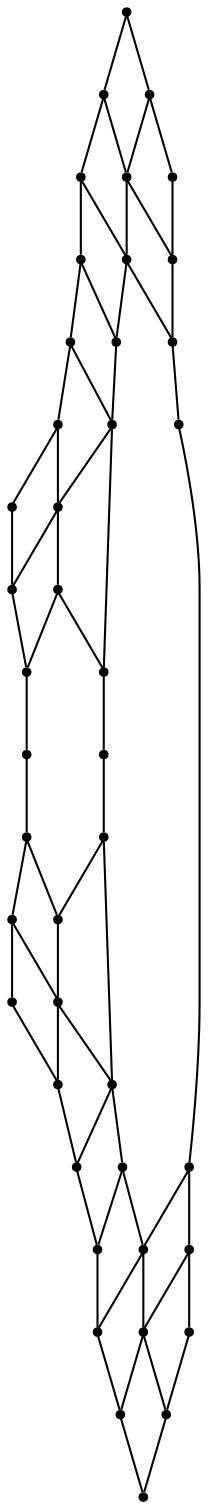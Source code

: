 graph {
  node [shape=point,comment="{\"directed\":false,\"doi\":\"10.1007/11618058_3\",\"figure\":\"4 (2)\"}"]

  v0 [pos="496.0422692587209,1464.753958975622"]
  v1 [pos="491.85399368640986,1469.1997979038447"]
  v2 [pos="487.4865132176599,1445.80813784932"]
  v3 [pos="486.5540436500727,1474.9623113824418"]
  v4 [pos="480.58939407703485,1452.8289610101274"]
  v5 [pos="473.8548112736192,1407.72064268127"]
  v6 [pos="469.32479446765984,1464.9539762689164"]
  v7 [pos="462.2943268531977,1418.3622811191767"]
  v8 [pos="461.01075240734014,1351.6373131626337"]
  v9 [pos="430.40089480377907,1452.5706424269567"]
  v10 [pos="454.5501714662064,1351.6622994297236"]
  v11 [pos="445.0244515352471,1295.2081495477248"]
  v12 [pos="431.2968874909157,1284.6664879673212"]
  v13 [pos="434.59750068132263,1256.0664627903193"]
  v14 [pos="428.48387536337214,1236.124783153682"]
  v15 [pos="423.0495276162791,1248.5206419183305"]
  v16 [pos="395.58191201853197,1251.3581409010778"]
  v17 [pos="352.5238996638808,1461.4748134169467"]
  v18 [pos="415.68149186954946,1230.3289864414423"]
  v19 [pos="404.3918933957122,1235.624803498734"]
  v20 [pos="389.93920330668607,1221.2331587029983"]
  v21 [pos="347.1979094749273,1246.058127676794"]
  v22 [pos="346.39777093931684,1213.7956434442092"]
  v23 [pos="274.3051871366279,1456.4289543979853"]
  v24 [pos="299.1337652162064,1253.7415001743525"]
  v25 [pos="303.2772495003634,1223.374793326208"]
  v26 [pos="289.5538665061773,1238.4623024814814"]
  v27 [pos="278.01838095021805,1233.7331587029985"]
  v28 [pos="265.10764387263805,1288.7789859328159"]
  v29 [pos="271.55884924600286,1252.2664838983108"]
  v30 [pos="265.52022449582125,1240.1539935622106"]
  v31 [pos="240.75936989007997,1423.8414579583696"]
  v32 [pos="236.03973928052326,1470.7206541253618"]
  v33 [pos="260.3984380677689,1260.3748136712602"]
  v34 [pos="245.1956071720567,1356.8414503289748"]
  v35 [pos="251.91769451762354,1299.983133271683"]
  v36 [pos="238.74024062045785,1357.1331475132197"]
  v37 [pos="224.19170432867006,1459.1706409010778"]
  v38 [pos="228.68837209302325,1413.7831185215205"]
  v39 [pos="219.32412733920785,1481.566474234411"]
  v40 [pos="216.95285190316136,1452.4998162143916"]
  v41 [pos="213.74809286428052,1476.0748042616735"]
  v42 [pos="209.34727527707122,1471.8456083489946"]

  v42 -- v40 [id="-2",pos="209.34727527707122,1471.8456083489946 216.95285190316136,1452.4998162143916 216.95285190316136,1452.4998162143916 216.95285190316136,1452.4998162143916"]
  v42 -- v41 [id="-5",pos="209.34727527707122,1471.8456083489946 213.74809286428052,1476.0748042616735 213.74809286428052,1476.0748042616735 213.74809286428052,1476.0748042616735"]
  v41 -- v37 [id="-8",pos="213.74809286428052,1476.0748042616735 224.19170432867006,1459.1706409010778 224.19170432867006,1459.1706409010778 224.19170432867006,1459.1706409010778"]
  v41 -- v39 [id="-11",pos="213.74809286428052,1476.0748042616735 219.32412733920785,1481.566474234411 219.32412733920785,1481.566474234411 219.32412733920785,1481.566474234411"]
  v40 -- v38 [id="-14",pos="216.95285190316136,1452.4998162143916 228.68837209302325,1413.7831185215205 228.68837209302325,1413.7831185215205 228.68837209302325,1413.7831185215205"]
  v40 -- v37 [id="-18",pos="216.95285190316136,1452.4998162143916 224.19170432867006,1459.1706409010778 224.19170432867006,1459.1706409010778 224.19170432867006,1459.1706409010778"]
  v39 -- v32 [id="-20",pos="219.32412733920785,1481.566474234411 236.03973928052326,1470.7206541253618 236.03973928052326,1470.7206541253618 236.03973928052326,1470.7206541253618"]
  v37 -- v31 [id="-26",pos="224.19170432867006,1459.1706409010778 240.75936989007997,1423.8414579583696 240.75936989007997,1423.8414579583696 240.75936989007997,1423.8414579583696"]
  v37 -- v32 [id="-29",pos="224.19170432867006,1459.1706409010778 236.03973928052326,1470.7206541253618 236.03973928052326,1470.7206541253618 236.03973928052326,1470.7206541253618"]
  v38 -- v36 [id="-32",pos="228.68837209302325,1413.7831185215205 238.74024062045785,1357.1331475132197 238.74024062045785,1357.1331475132197 238.74024062045785,1357.1331475132197"]
  v38 -- v31 [id="-35",pos="228.68837209302325,1413.7831185215205 240.75936989007997,1423.8414579583696 240.75936989007997,1423.8414579583696 240.75936989007997,1423.8414579583696"]
  v32 -- v23 [id="-40",pos="236.03973928052326,1470.7206541253618 274.3051871366279,1456.4289543979853 274.3051871366279,1456.4289543979853 274.3051871366279,1456.4289543979853"]
  v36 -- v35 [id="-44",pos="238.74024062045785,1357.1331475132197 251.91769451762354,1299.983133271683 251.91769451762354,1299.983133271683 251.91769451762354,1299.983133271683"]
  v36 -- v34 [id="-49",pos="238.74024062045785,1357.1331475132197 245.1956071720567,1356.8414503289748 245.1956071720567,1356.8414503289748 245.1956071720567,1356.8414503289748"]
  v31 -- v34 [id="-52",pos="240.75936989007997,1423.8414579583696 245.1956071720567,1356.8414503289748 245.1956071720567,1356.8414503289748 245.1956071720567,1356.8414503289748"]
  v31 -- v23 [id="-55",pos="240.75936989007997,1423.8414579583696 274.3051871366279,1456.4289543979853 274.3051871366279,1456.4289543979853 274.3051871366279,1456.4289543979853"]
  v34 -- v28 [id="-59",pos="245.1956071720567,1356.8414503289748 265.10764387263805,1288.7789859328159 265.10764387263805,1288.7789859328159 265.10764387263805,1288.7789859328159"]
  v35 -- v33 [id="-64",pos="251.91769451762354,1299.983133271683 260.3984380677689,1260.3748136712602 260.3984380677689,1260.3748136712602 260.3984380677689,1260.3748136712602"]
  v35 -- v28 [id="-66",pos="251.91769451762354,1299.983133271683 265.10764387263805,1288.7789859328159 265.10764387263805,1288.7789859328159 265.10764387263805,1288.7789859328159"]
  v33 -- v30 [id="-70",pos="260.3984380677689,1260.3748136712602 265.52022449582125,1240.1539935622106 265.52022449582125,1240.1539935622106 265.52022449582125,1240.1539935622106"]
  v33 -- v29 [id="-72",pos="260.3984380677689,1260.3748136712602 271.55884924600286,1252.2664838983108 271.55884924600286,1252.2664838983108 271.55884924600286,1252.2664838983108"]
  v28 -- v29 [id="-79",pos="265.10764387263805,1288.7789859328159 271.55884924600286,1252.2664838983108 271.55884924600286,1252.2664838983108 271.55884924600286,1252.2664838983108"]
  v28 -- v24 [id="-82",pos="265.10764387263805,1288.7789859328159 299.1337652162064,1253.7415001743525 299.1337652162064,1253.7415001743525 299.1337652162064,1253.7415001743525"]
  v30 -- v27 [id="-84",pos="265.52022449582125,1240.1539935622106 278.01838095021805,1233.7331587029985 278.01838095021805,1233.7331587029985 278.01838095021805,1233.7331587029985"]
  v29 -- v27 [id="-90",pos="271.55884924600286,1252.2664838983108 278.01838095021805,1233.7331587029985 278.01838095021805,1233.7331587029985 278.01838095021805,1233.7331587029985"]
  v29 -- v26 [id="-92",pos="271.55884924600286,1252.2664838983108 289.5538665061773,1238.4623024814814 289.5538665061773,1238.4623024814814 289.5538665061773,1238.4623024814814"]
  v23 -- v17 [id="-99",pos="274.3051871366279,1456.4289543979853 352.5238996638808,1461.4748134169467 352.5238996638808,1461.4748134169467 352.5238996638808,1461.4748134169467"]
  v27 -- v25 [id="-104",pos="278.01838095021805,1233.7331587029985 303.2772495003634,1223.374793326208 303.2772495003634,1223.374793326208 303.2772495003634,1223.374793326208"]
  v26 -- v25 [id="-109",pos="289.5538665061773,1238.4623024814814 303.2772495003634,1223.374793326208 303.2772495003634,1223.374793326208 303.2772495003634,1223.374793326208"]
  v26 -- v24 [id="-110",pos="289.5538665061773,1238.4623024814814 299.1337652162064,1253.7415001743525 299.1337652162064,1253.7415001743525 299.1337652162064,1253.7415001743525"]
  v24 -- v21 [id="-116",pos="299.1337652162064,1253.7415001743525 347.1979094749273,1246.058127676794 347.1979094749273,1246.058127676794 347.1979094749273,1246.058127676794"]
  v25 -- v22 [id="-122",pos="303.2772495003634,1223.374793326208 346.39777093931684,1213.7956434442092 346.39777093931684,1213.7956434442092 346.39777093931684,1213.7956434442092"]
  v22 -- v20 [id="-129",pos="346.39777093931684,1213.7956434442092 389.93920330668607,1221.2331587029983 389.93920330668607,1221.2331587029983 389.93920330668607,1221.2331587029983"]
  v21 -- v16 [id="-131",pos="347.1979094749273,1246.058127676794 395.58191201853197,1251.3581409010778 395.58191201853197,1251.3581409010778 395.58191201853197,1251.3581409010778"]
  v17 -- v9 [id="-134",pos="352.5238996638808,1461.4748134169467 430.40089480377907,1452.5706424269567 430.40089480377907,1452.5706424269567 430.40089480377907,1452.5706424269567"]
  v20 -- v19 [id="-139",pos="389.93920330668607,1221.2331587029983 404.3918933957122,1235.624803498734 404.3918933957122,1235.624803498734 404.3918933957122,1235.624803498734"]
  v20 -- v18 [id="-141",pos="389.93920330668607,1221.2331587029983 415.68149186954946,1230.3289864414423 415.68149186954946,1230.3289864414423 415.68149186954946,1230.3289864414423"]
  v16 -- v19 [id="-144",pos="395.58191201853197,1251.3581409010778 404.3918933957122,1235.624803498734 404.3918933957122,1235.624803498734 404.3918933957122,1235.624803498734"]
  v16 -- v12 [id="-147",pos="395.58191201853197,1251.3581409010778 431.2968874909157,1284.6664879673212 431.2968874909157,1284.6664879673212 431.2968874909157,1284.6664879673212"]
  v19 -- v15 [id="-153",pos="404.3918933957122,1235.624803498734 423.0495276162791,1248.5206419183305 423.0495276162791,1248.5206419183305 423.0495276162791,1248.5206419183305"]
  v18 -- v15 [id="-157",pos="415.68149186954946,1230.3289864414423 423.0495276162791,1248.5206419183305 423.0495276162791,1248.5206419183305 423.0495276162791,1248.5206419183305"]
  v18 -- v14 [id="-159",pos="415.68149186954946,1230.3289864414423 428.48387536337214,1236.124783153682 428.48387536337214,1236.124783153682 428.48387536337214,1236.124783153682"]
  v15 -- v12 [id="-165",pos="423.0495276162791,1248.5206419183305 431.2968874909157,1284.6664879673212 431.2968874909157,1284.6664879673212 431.2968874909157,1284.6664879673212"]
  v15 -- v13 [id="-167",pos="423.0495276162791,1248.5206419183305 434.59750068132263,1256.0664627903193 434.59750068132263,1256.0664627903193 434.59750068132263,1256.0664627903193"]
  v14 -- v13 [id="-173",pos="428.48387536337214,1236.124783153682 434.59750068132263,1256.0664627903193 434.59750068132263,1256.0664627903193 434.59750068132263,1256.0664627903193"]
  v9 -- v7 [id="-178",pos="430.40089480377907,1452.5706424269567 462.2943268531977,1418.3622811191767 462.2943268531977,1418.3622811191767 462.2943268531977,1418.3622811191767"]
  v9 -- v6 [id="-182",pos="430.40089480377907,1452.5706424269567 469.32479446765984,1464.9539762689164 469.32479446765984,1464.9539762689164 469.32479446765984,1464.9539762689164"]
  v12 -- v10 [id="-183",pos="431.2968874909157,1284.6664879673212 454.5501714662064,1351.6622994297236 454.5501714662064,1351.6622994297236 454.5501714662064,1351.6622994297236"]
  v12 -- v11 [id="-185",pos="431.2968874909157,1284.6664879673212 445.0244515352471,1295.2081495477248 445.0244515352471,1295.2081495477248 445.0244515352471,1295.2081495477248"]
  v13 -- v11 [id="-191",pos="434.59750068132263,1256.0664627903193 445.0244515352471,1295.2081495477248 445.0244515352471,1295.2081495477248 445.0244515352471,1295.2081495477248"]
  v11 -- v8 [id="-197",pos="445.0244515352471,1295.2081495477248 461.01075240734014,1351.6373131626337 461.01075240734014,1351.6373131626337 461.01075240734014,1351.6373131626337"]
  v10 -- v7 [id="-201",pos="454.5501714662064,1351.6622994297236 462.2943268531977,1418.3622811191767 462.2943268531977,1418.3622811191767 462.2943268531977,1418.3622811191767"]
  v10 -- v8 [id="-202",pos="454.5501714662064,1351.6622994297236 461.01075240734014,1351.6373131626337 461.01075240734014,1351.6373131626337 461.01075240734014,1351.6373131626337"]
  v8 -- v5 [id="-211",pos="461.01075240734014,1351.6373131626337 473.8548112736192,1407.72064268127 473.8548112736192,1407.72064268127 473.8548112736192,1407.72064268127"]
  v7 -- v5 [id="-215",pos="462.2943268531977,1418.3622811191767 473.8548112736192,1407.72064268127 473.8548112736192,1407.72064268127 473.8548112736192,1407.72064268127"]
  v7 -- v4 [id="-216",pos="462.2943268531977,1418.3622811191767 480.58939407703485,1452.8289610101274 480.58939407703485,1452.8289610101274 480.58939407703485,1452.8289610101274"]
  v6 -- v4 [id="-220",pos="469.32479446765984,1464.9539762689164 480.58939407703485,1452.8289610101274 480.58939407703485,1452.8289610101274 480.58939407703485,1452.8289610101274"]
  v6 -- v3 [id="-223",pos="469.32479446765984,1464.9539762689164 486.5540436500727,1474.9623113824418 486.5540436500727,1474.9623113824418 486.5540436500727,1474.9623113824418"]
  v5 -- v2 [id="-229",pos="473.8548112736192,1407.72064268127 487.4865132176599,1445.80813784932 487.4865132176599,1445.80813784932 487.4865132176599,1445.80813784932"]
  v4 -- v2 [id="-235",pos="480.58939407703485,1452.8289610101274 487.4865132176599,1445.80813784932 487.4865132176599,1445.80813784932 487.4865132176599,1445.80813784932"]
  v4 -- v1 [id="-236",pos="480.58939407703485,1452.8289610101274 491.85399368640986,1469.1997979038447 491.85399368640986,1469.1997979038447 491.85399368640986,1469.1997979038447"]
  v3 -- v1 [id="-244",pos="486.5540436500727,1474.9623113824418 491.85399368640986,1469.1997979038447 491.85399368640986,1469.1997979038447 491.85399368640986,1469.1997979038447"]
  v2 -- v0 [id="-247",pos="487.4865132176599,1445.80813784932 496.0422692587209,1464.753958975622 496.0422692587209,1464.753958975622 496.0422692587209,1464.753958975622"]
  v1 -- v0 [id="-252",pos="491.85399368640986,1469.1997979038447 496.0422692587209,1464.753958975622 496.0422692587209,1464.753958975622 496.0422692587209,1464.753958975622"]
}